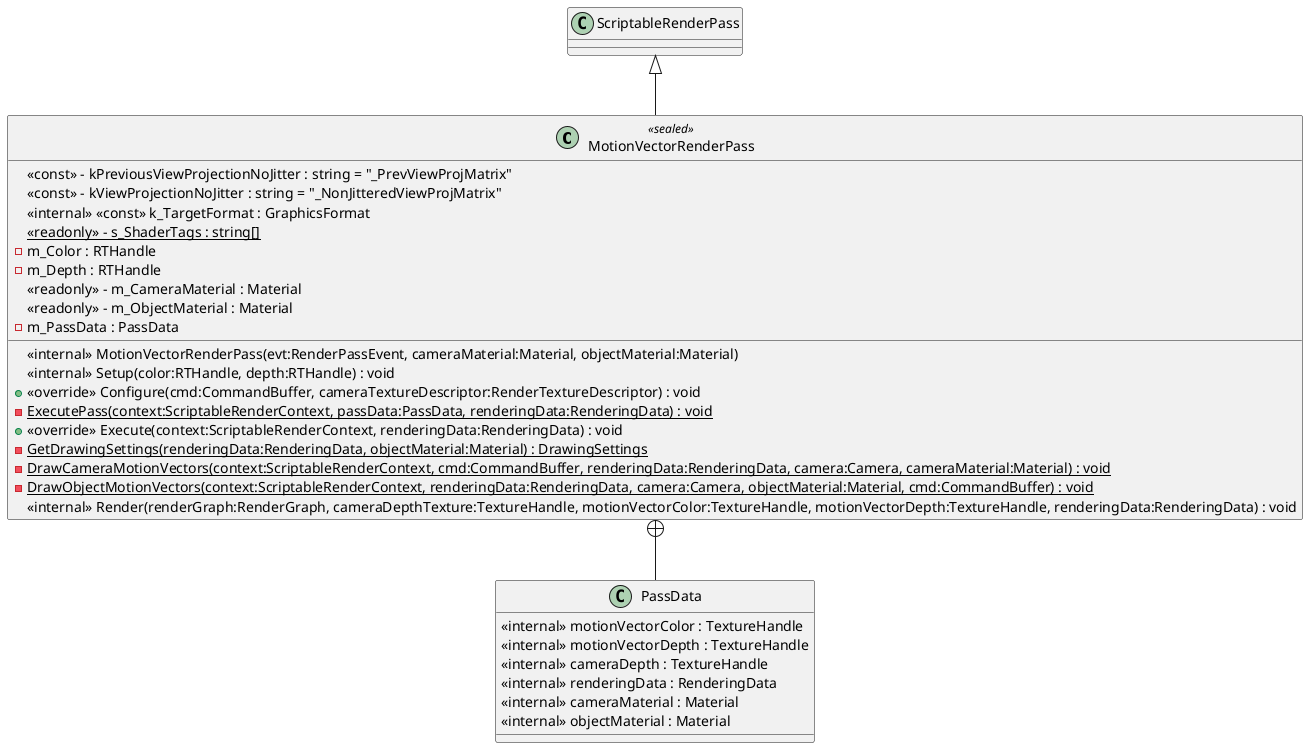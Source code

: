 @startuml
class MotionVectorRenderPass <<sealed>> {
    <<const>> - kPreviousViewProjectionNoJitter : string = "_PrevViewProjMatrix"
    <<const>> - kViewProjectionNoJitter : string = "_NonJitteredViewProjMatrix"
    <<internal>> <<const>> k_TargetFormat : GraphicsFormat
    {static} <<readonly>> - s_ShaderTags : string[]
    - m_Color : RTHandle
    - m_Depth : RTHandle
    <<readonly>> - m_CameraMaterial : Material
    <<readonly>> - m_ObjectMaterial : Material
    - m_PassData : PassData
    <<internal>> MotionVectorRenderPass(evt:RenderPassEvent, cameraMaterial:Material, objectMaterial:Material)
    <<internal>> Setup(color:RTHandle, depth:RTHandle) : void
    + <<override>> Configure(cmd:CommandBuffer, cameraTextureDescriptor:RenderTextureDescriptor) : void
    - {static} ExecutePass(context:ScriptableRenderContext, passData:PassData, renderingData:RenderingData) : void
    + <<override>> Execute(context:ScriptableRenderContext, renderingData:RenderingData) : void
    - {static} GetDrawingSettings(renderingData:RenderingData, objectMaterial:Material) : DrawingSettings
    - {static} DrawCameraMotionVectors(context:ScriptableRenderContext, cmd:CommandBuffer, renderingData:RenderingData, camera:Camera, cameraMaterial:Material) : void
    - {static} DrawObjectMotionVectors(context:ScriptableRenderContext, renderingData:RenderingData, camera:Camera, objectMaterial:Material, cmd:CommandBuffer) : void
    <<internal>> Render(renderGraph:RenderGraph, cameraDepthTexture:TextureHandle, motionVectorColor:TextureHandle, motionVectorDepth:TextureHandle, renderingData:RenderingData) : void
}
class PassData {
    <<internal>> motionVectorColor : TextureHandle
    <<internal>> motionVectorDepth : TextureHandle
    <<internal>> cameraDepth : TextureHandle
    <<internal>> renderingData : RenderingData
    <<internal>> cameraMaterial : Material
    <<internal>> objectMaterial : Material
}
ScriptableRenderPass <|-- MotionVectorRenderPass
MotionVectorRenderPass +-- PassData
@enduml
